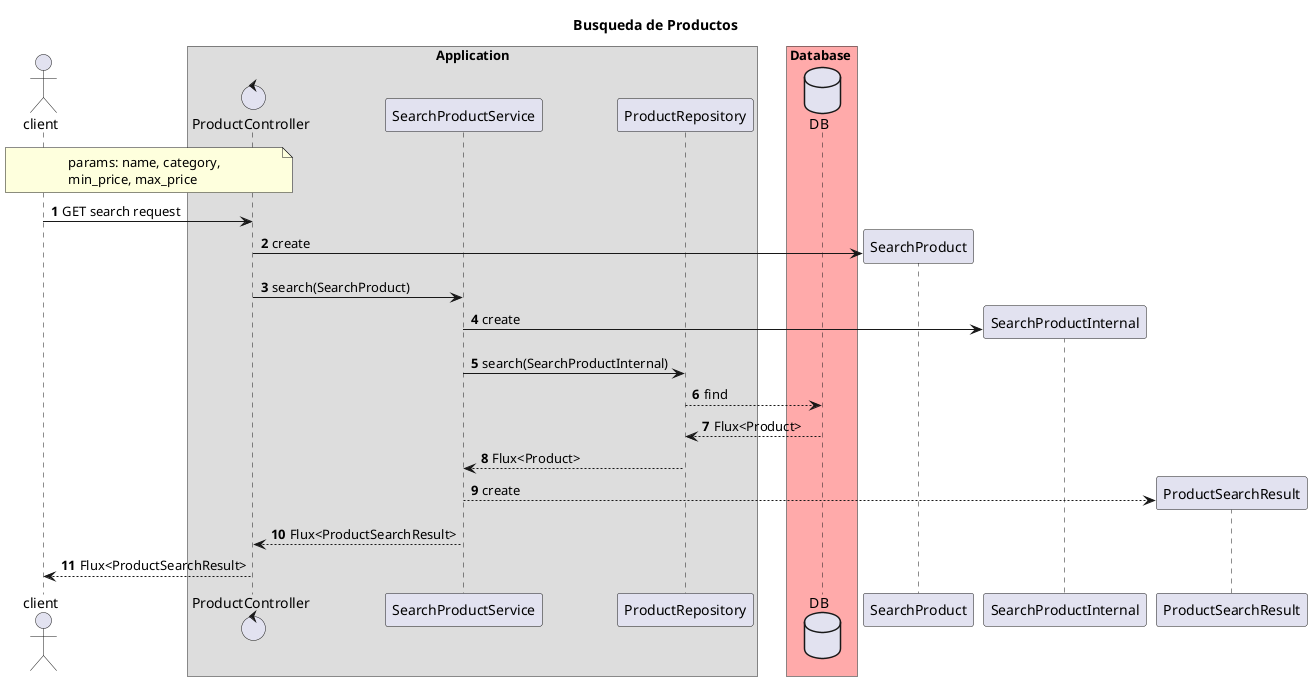 @startuml
'https://plantuml.com/sequence-diagram

title Busqueda de Productos

autonumber

actor client

box Application
control ProductController
participant SearchProductService
participant ProductRepository
end box


box Database #FFAAAA
database DB
end box

note over client, ProductController
    params: name, category,
    min_price, max_price
end note


client -> ProductController: GET search request
ProductController -> SearchProduct ** : create

ProductController -> SearchProductService: search(SearchProduct)
SearchProductService -> SearchProductInternal ** : create
SearchProductService -> ProductRepository : search(SearchProductInternal)
ProductRepository --> DB : find
DB --> ProductRepository : Flux<Product>
ProductRepository --> SearchProductService : Flux<Product>
SearchProductService --> ProductSearchResult ** : create
SearchProductService --> ProductController: Flux<ProductSearchResult>
ProductController --> client: Flux<ProductSearchResult>

@enduml